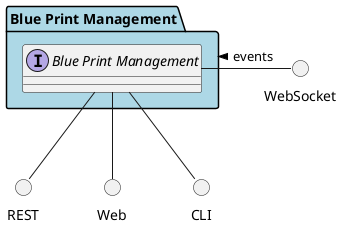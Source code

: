 @startuml



package "Blue Print Management" #lightblue {

    interface "Blue Print Management" as i {
    
    
    }
}

circle REST
circle Web
circle CLI
circle WebSocket

i -down- Web
i -down- CLI
i -down- REST
WebSocket -left- i: events >

package "Blue Print Management" #lightblue {


}



@enduml
